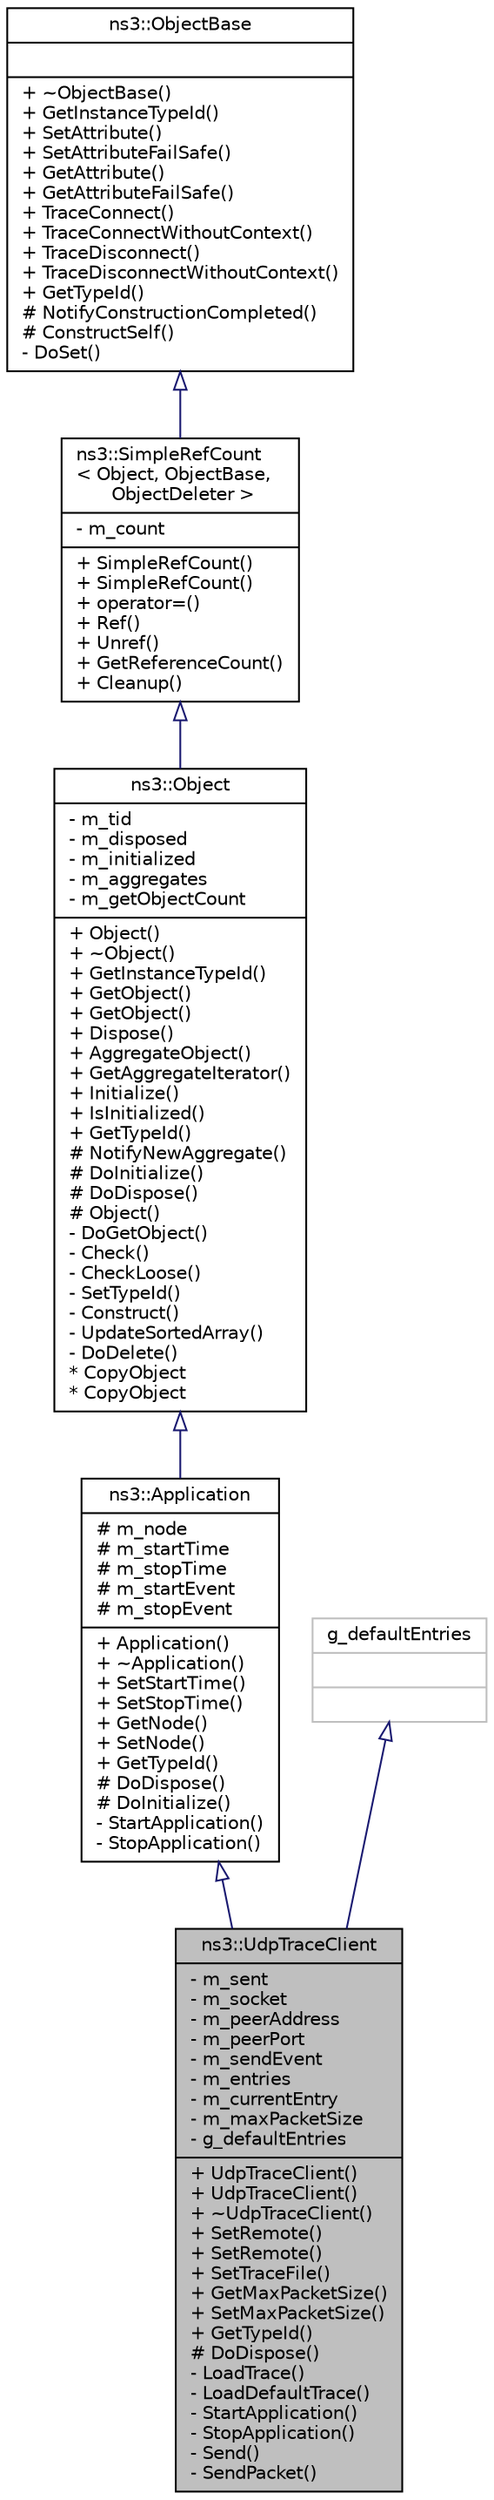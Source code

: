 digraph "ns3::UdpTraceClient"
{
  edge [fontname="Helvetica",fontsize="10",labelfontname="Helvetica",labelfontsize="10"];
  node [fontname="Helvetica",fontsize="10",shape=record];
  Node1 [label="{ns3::UdpTraceClient\n|- m_sent\l- m_socket\l- m_peerAddress\l- m_peerPort\l- m_sendEvent\l- m_entries\l- m_currentEntry\l- m_maxPacketSize\l- g_defaultEntries\l|+ UdpTraceClient()\l+ UdpTraceClient()\l+ ~UdpTraceClient()\l+ SetRemote()\l+ SetRemote()\l+ SetTraceFile()\l+ GetMaxPacketSize()\l+ SetMaxPacketSize()\l+ GetTypeId()\l# DoDispose()\l- LoadTrace()\l- LoadDefaultTrace()\l- StartApplication()\l- StopApplication()\l- Send()\l- SendPacket()\l}",height=0.2,width=0.4,color="black", fillcolor="grey75", style="filled", fontcolor="black"];
  Node2 -> Node1 [dir="back",color="midnightblue",fontsize="10",style="solid",arrowtail="onormal"];
  Node2 [label="{ns3::Application\n|# m_node\l# m_startTime\l# m_stopTime\l# m_startEvent\l# m_stopEvent\l|+ Application()\l+ ~Application()\l+ SetStartTime()\l+ SetStopTime()\l+ GetNode()\l+ SetNode()\l+ GetTypeId()\l# DoDispose()\l# DoInitialize()\l- StartApplication()\l- StopApplication()\l}",height=0.2,width=0.4,color="black", fillcolor="white", style="filled",URL="$d0/d46/classns3_1_1Application.html",tooltip="The base class for all ns3 applications. "];
  Node3 -> Node2 [dir="back",color="midnightblue",fontsize="10",style="solid",arrowtail="onormal"];
  Node3 [label="{ns3::Object\n|- m_tid\l- m_disposed\l- m_initialized\l- m_aggregates\l- m_getObjectCount\l|+ Object()\l+ ~Object()\l+ GetInstanceTypeId()\l+ GetObject()\l+ GetObject()\l+ Dispose()\l+ AggregateObject()\l+ GetAggregateIterator()\l+ Initialize()\l+ IsInitialized()\l+ GetTypeId()\l# NotifyNewAggregate()\l# DoInitialize()\l# DoDispose()\l# Object()\l- DoGetObject()\l- Check()\l- CheckLoose()\l- SetTypeId()\l- Construct()\l- UpdateSortedArray()\l- DoDelete()\l* CopyObject\l* CopyObject\l}",height=0.2,width=0.4,color="black", fillcolor="white", style="filled",URL="$d9/d77/classns3_1_1Object.html",tooltip="A base class which provides memory management and object aggregation. "];
  Node4 -> Node3 [dir="back",color="midnightblue",fontsize="10",style="solid",arrowtail="onormal"];
  Node4 [label="{ns3::SimpleRefCount\l\< Object, ObjectBase,\l ObjectDeleter \>\n|- m_count\l|+ SimpleRefCount()\l+ SimpleRefCount()\l+ operator=()\l+ Ref()\l+ Unref()\l+ GetReferenceCount()\l+ Cleanup()\l}",height=0.2,width=0.4,color="black", fillcolor="white", style="filled",URL="$da/da1/classns3_1_1SimpleRefCount.html"];
  Node5 -> Node4 [dir="back",color="midnightblue",fontsize="10",style="solid",arrowtail="onormal"];
  Node5 [label="{ns3::ObjectBase\n||+ ~ObjectBase()\l+ GetInstanceTypeId()\l+ SetAttribute()\l+ SetAttributeFailSafe()\l+ GetAttribute()\l+ GetAttributeFailSafe()\l+ TraceConnect()\l+ TraceConnectWithoutContext()\l+ TraceDisconnect()\l+ TraceDisconnectWithoutContext()\l+ GetTypeId()\l# NotifyConstructionCompleted()\l# ConstructSelf()\l- DoSet()\l}",height=0.2,width=0.4,color="black", fillcolor="white", style="filled",URL="$d2/dac/classns3_1_1ObjectBase.html",tooltip="Anchor the ns-3 type and attribute system. "];
  Node6 -> Node1 [dir="back",color="midnightblue",fontsize="10",style="solid",arrowtail="onormal"];
  Node6 [label="{g_defaultEntries\n||}",height=0.2,width=0.4,color="grey75", fillcolor="white", style="filled"];
}
